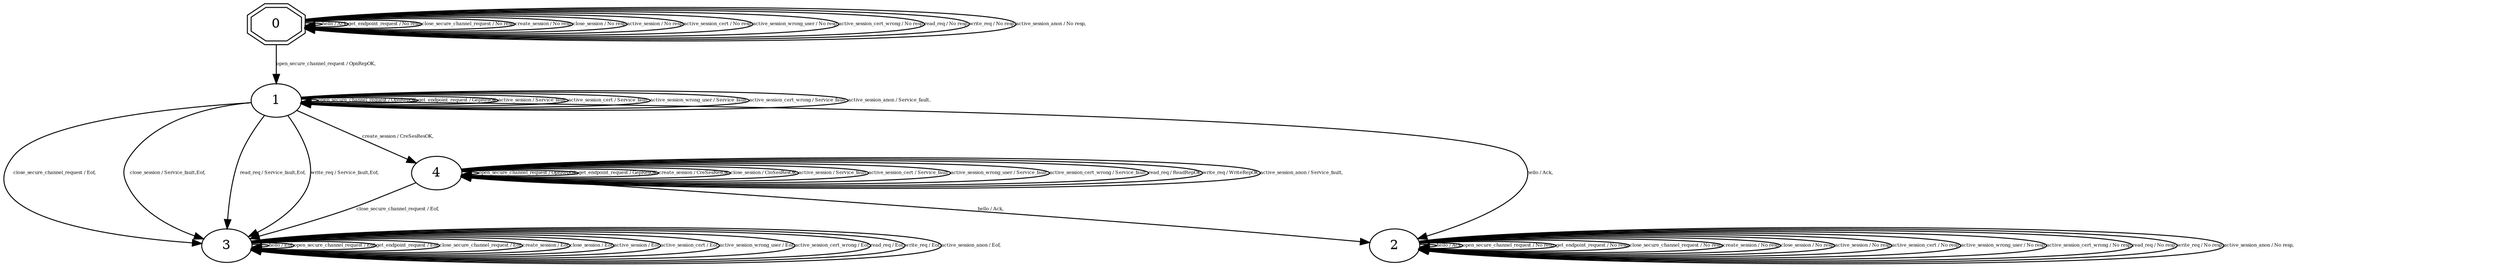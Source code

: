 digraph "Automata" {
"0" [shape=doubleoctagon, style=filled, fillcolor=white, URL="0"];
"1" [shape=ellipse, style=filled, fillcolor=white, URL="1"];
"4" [shape=ellipse, style=filled, fillcolor=white, URL="4"];
"3" [shape=ellipse, style=filled, fillcolor=white, URL="3"];
"2" [shape=ellipse, style=filled, fillcolor=white, URL="2"];
"0" -> "0" [fontsize=5, label="hello / Ack,", URL="t0"];
"0" -> "1" [fontsize=5, label="open_secure_channel_request / OpnRepOK,", URL="t1"];
"0" -> "0" [fontsize=5, label="get_endpoint_request / No resp,", URL="t3"];
"0" -> "0" [fontsize=5, label="close_secure_channel_request / No resp,", URL="t4"];
"0" -> "0" [fontsize=5, label="create_session / No resp,", URL="t5"];
"0" -> "0" [fontsize=5, label="close_session / No resp,", URL="t6"];
"0" -> "0" [fontsize=5, label="active_session / No resp,", URL="t7"];
"0" -> "0" [fontsize=5, label="active_session_cert / No resp,", URL="t8"];
"0" -> "0" [fontsize=5, label="active_session_wrong_user / No resp,", URL="t9"];
"0" -> "0" [fontsize=5, label="active_session_cert_wrong / No resp,", URL="t10"];
"0" -> "0" [fontsize=5, label="read_req / No resp,", URL="t11"];
"0" -> "0" [fontsize=5, label="write_req / No resp,", URL="t12"];
"0" -> "0" [fontsize=5, label="active_session_anon / No resp,", URL="t13"];
"1" -> "2" [fontsize=5, label="hello / Ack,", URL="t14"];
"1" -> "1" [fontsize=5, label="open_secure_channel_request / OpnRepOK,", URL="t15"];
"1" -> "1" [fontsize=5, label="get_endpoint_request / GepResOK,", URL="t17"];
"1" -> "3" [fontsize=5, label="close_secure_channel_request / Eof,", URL="t18"];
"1" -> "4" [fontsize=5, label="create_session / CreSesResOK,", URL="t19"];
"1" -> "3" [fontsize=5, label="close_session / Service_fault,Eof,", URL="t20"];
"1" -> "1" [fontsize=5, label="active_session / Service_fault,", URL="t21"];
"1" -> "1" [fontsize=5, label="active_session_cert / Service_fault,", URL="t22"];
"1" -> "1" [fontsize=5, label="active_session_wrong_user / Service_fault,", URL="t23"];
"1" -> "1" [fontsize=5, label="active_session_cert_wrong / Service_fault,", URL="t24"];
"1" -> "3" [fontsize=5, label="read_req / Service_fault,Eof,", URL="t25"];
"1" -> "3" [fontsize=5, label="write_req / Service_fault,Eof,", URL="t26"];
"1" -> "1" [fontsize=5, label="active_session_anon / Service_fault,", URL="t27"];
"4" -> "2" [fontsize=5, label="hello / Ack,", URL="t56"];
"4" -> "4" [fontsize=5, label="open_secure_channel_request / OpnRepOK,", URL="t57"];
"4" -> "4" [fontsize=5, label="get_endpoint_request / GepResOK,", URL="t59"];
"4" -> "3" [fontsize=5, label="close_secure_channel_request / Eof,", URL="t60"];
"4" -> "4" [fontsize=5, label="create_session / CreSesResOK,", URL="t61"];
"4" -> "4" [fontsize=5, label="close_session / CloSesResOK,", URL="t62"];
"4" -> "4" [fontsize=5, label="active_session / Service_fault,", URL="t63"];
"4" -> "4" [fontsize=5, label="active_session_cert / Service_fault,", URL="t64"];
"4" -> "4" [fontsize=5, label="active_session_wrong_user / Service_fault,", URL="t65"];
"4" -> "4" [fontsize=5, label="active_session_cert_wrong / Service_fault,", URL="t66"];
"4" -> "4" [fontsize=5, label="read_req / ReadRepOK,", URL="t67"];
"4" -> "4" [fontsize=5, label="write_req / WriteRepOK,", URL="t68"];
"4" -> "4" [fontsize=5, label="active_session_anon / Service_fault,", URL="t69"];
"3" -> "3" [fontsize=5, label="hello / Eof,", URL="t42"];
"3" -> "3" [fontsize=5, label="open_secure_channel_request / Eof,", URL="t43"];
"3" -> "3" [fontsize=5, label="get_endpoint_request / Eof,", URL="t45"];
"3" -> "3" [fontsize=5, label="close_secure_channel_request / Eof,", URL="t46"];
"3" -> "3" [fontsize=5, label="create_session / Eof,", URL="t47"];
"3" -> "3" [fontsize=5, label="close_session / Eof,", URL="t48"];
"3" -> "3" [fontsize=5, label="active_session / Eof,", URL="t49"];
"3" -> "3" [fontsize=5, label="active_session_cert / Eof,", URL="t50"];
"3" -> "3" [fontsize=5, label="active_session_wrong_user / Eof,", URL="t51"];
"3" -> "3" [fontsize=5, label="active_session_cert_wrong / Eof,", URL="t52"];
"3" -> "3" [fontsize=5, label="read_req / Eof,", URL="t53"];
"3" -> "3" [fontsize=5, label="write_req / Eof,", URL="t54"];
"3" -> "3" [fontsize=5, label="active_session_anon / Eof,", URL="t55"];
"2" -> "2" [fontsize=5, label="hello / Ack,", URL="t28"];
"2" -> "2" [fontsize=5, label="open_secure_channel_request / No resp,", URL="t29"];
"2" -> "2" [fontsize=5, label="get_endpoint_request / No resp,", URL="t31"];
"2" -> "2" [fontsize=5, label="close_secure_channel_request / No resp,", URL="t32"];
"2" -> "2" [fontsize=5, label="create_session / No resp,", URL="t33"];
"2" -> "2" [fontsize=5, label="close_session / No resp,", URL="t34"];
"2" -> "2" [fontsize=5, label="active_session / No resp,", URL="t35"];
"2" -> "2" [fontsize=5, label="active_session_cert / No resp,", URL="t36"];
"2" -> "2" [fontsize=5, label="active_session_wrong_user / No resp,", URL="t37"];
"2" -> "2" [fontsize=5, label="active_session_cert_wrong / No resp,", URL="t38"];
"2" -> "2" [fontsize=5, label="read_req / No resp,", URL="t39"];
"2" -> "2" [fontsize=5, label="write_req / No resp,", URL="t40"];
"2" -> "2" [fontsize=5, label="active_session_anon / No resp,", URL="t41"];
}